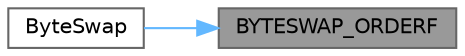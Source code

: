 digraph "BYTESWAP_ORDERF"
{
 // INTERACTIVE_SVG=YES
 // LATEX_PDF_SIZE
  bgcolor="transparent";
  edge [fontname=Helvetica,fontsize=10,labelfontname=Helvetica,labelfontsize=10];
  node [fontname=Helvetica,fontsize=10,shape=box,height=0.2,width=0.4];
  rankdir="RL";
  Node1 [id="Node000001",label="BYTESWAP_ORDERF",height=0.2,width=0.4,color="gray40", fillcolor="grey60", style="filled", fontcolor="black",tooltip=" "];
  Node1 -> Node2 [id="edge1_Node000001_Node000002",dir="back",color="steelblue1",style="solid",tooltip=" "];
  Node2 [id="Node000002",label="ByteSwap",height=0.2,width=0.4,color="grey40", fillcolor="white", style="filled",URL="$dc/dd7/ByteSwap_8h.html#a021a502bcdc05a35209adced5e702aab",tooltip=" "];
}
